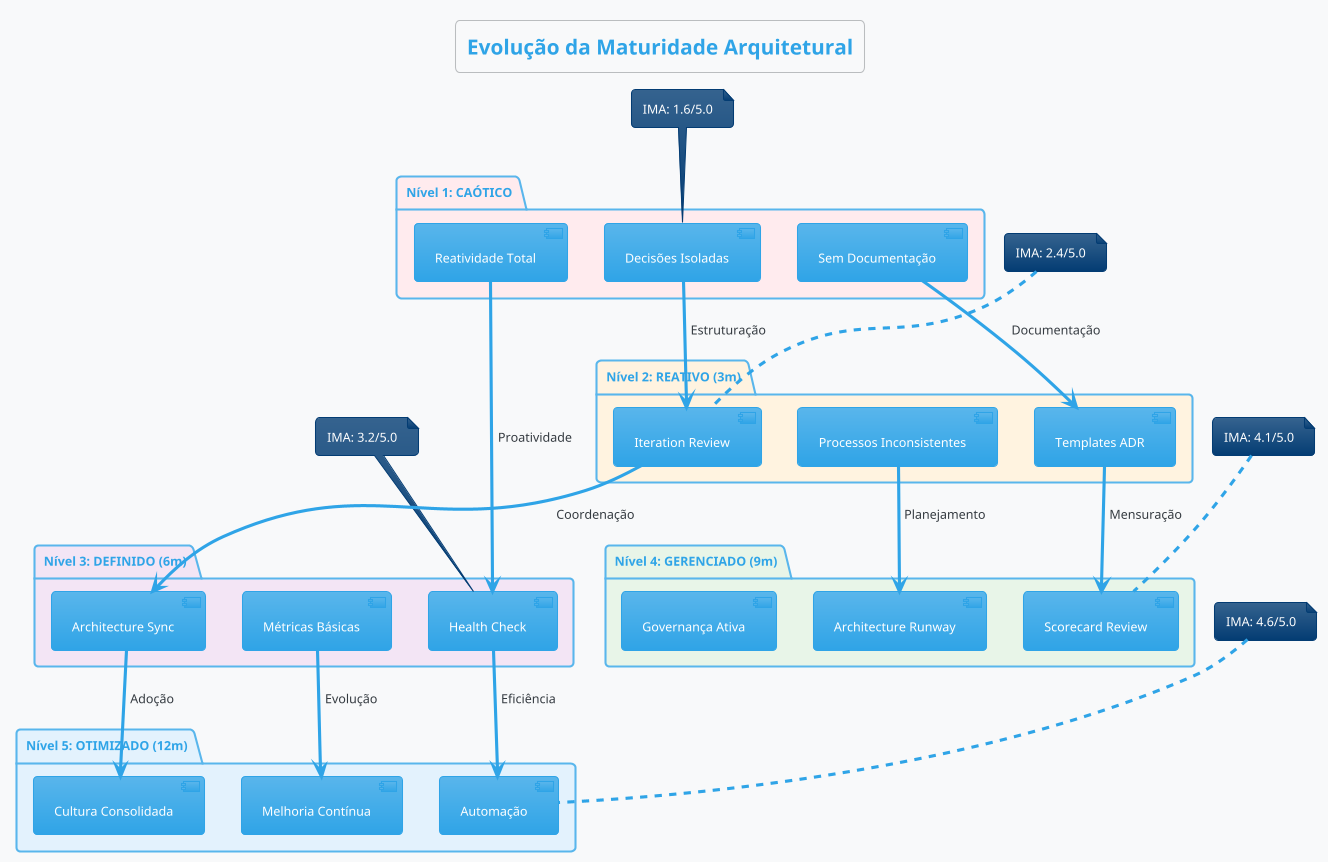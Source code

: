 @startuml maturidade
!theme cerulean
title Evolução da Maturidade Arquitetural
skinparam backgroundColor #f8f9fa

package "Nível 1: CAÓTICO" #ffebee {
  [Decisões Isoladas] as isoladas
  [Sem Documentação] as doc0
  [Reatividade Total] as reativo
}

package "Nível 2: REATIVO (3m)" #fff3e0 {
  [Iteration Review] as iter
  [Templates ADR] as adr
  [Processos Inconsistentes] as proc1
}

package "Nível 3: DEFINIDO (6m)" #f3e5f5 {
  [Health Check] as health
  [Architecture Sync] as sync
  [Métricas Básicas] as metricas
}

package "Nível 4: GERENCIADO (9m)" #e8f5e8 {
  [Scorecard Review] as score
  [Architecture Runway] as runway
  [Governança Ativa] as gov
}

package "Nível 5: OTIMIZADO (12m)" #e3f2fd {
  [Automação] as auto
  [Cultura Consolidada] as cultura
  [Melhoria Contínua] as melhoria
}

isoladas --> iter : "Estruturação"
doc0 --> adr : "Documentação"
reativo --> health : "Proatividade"

iter --> sync : "Coordenação"
adr --> score : "Mensuração"
proc1 --> runway : "Planejamento"

health --> auto : "Eficiência"
sync --> cultura : "Adoção"
metricas --> melhoria : "Evolução"

note top of isoladas : IMA: 1.6/5.0
note top of iter : IMA: 2.4/5.0
note top of health : IMA: 3.2/5.0
note top of score : IMA: 4.1/5.0
note top of auto : IMA: 4.6/5.0

@enduml
